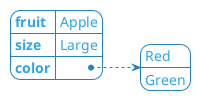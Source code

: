 ' Do not edit
' Theme Gallery
' autogenerated by script
'
@startyaml
!theme cerulean-outline
fruit: Apple
size: Large
color:
 - Red
 - Green
@endyaml
